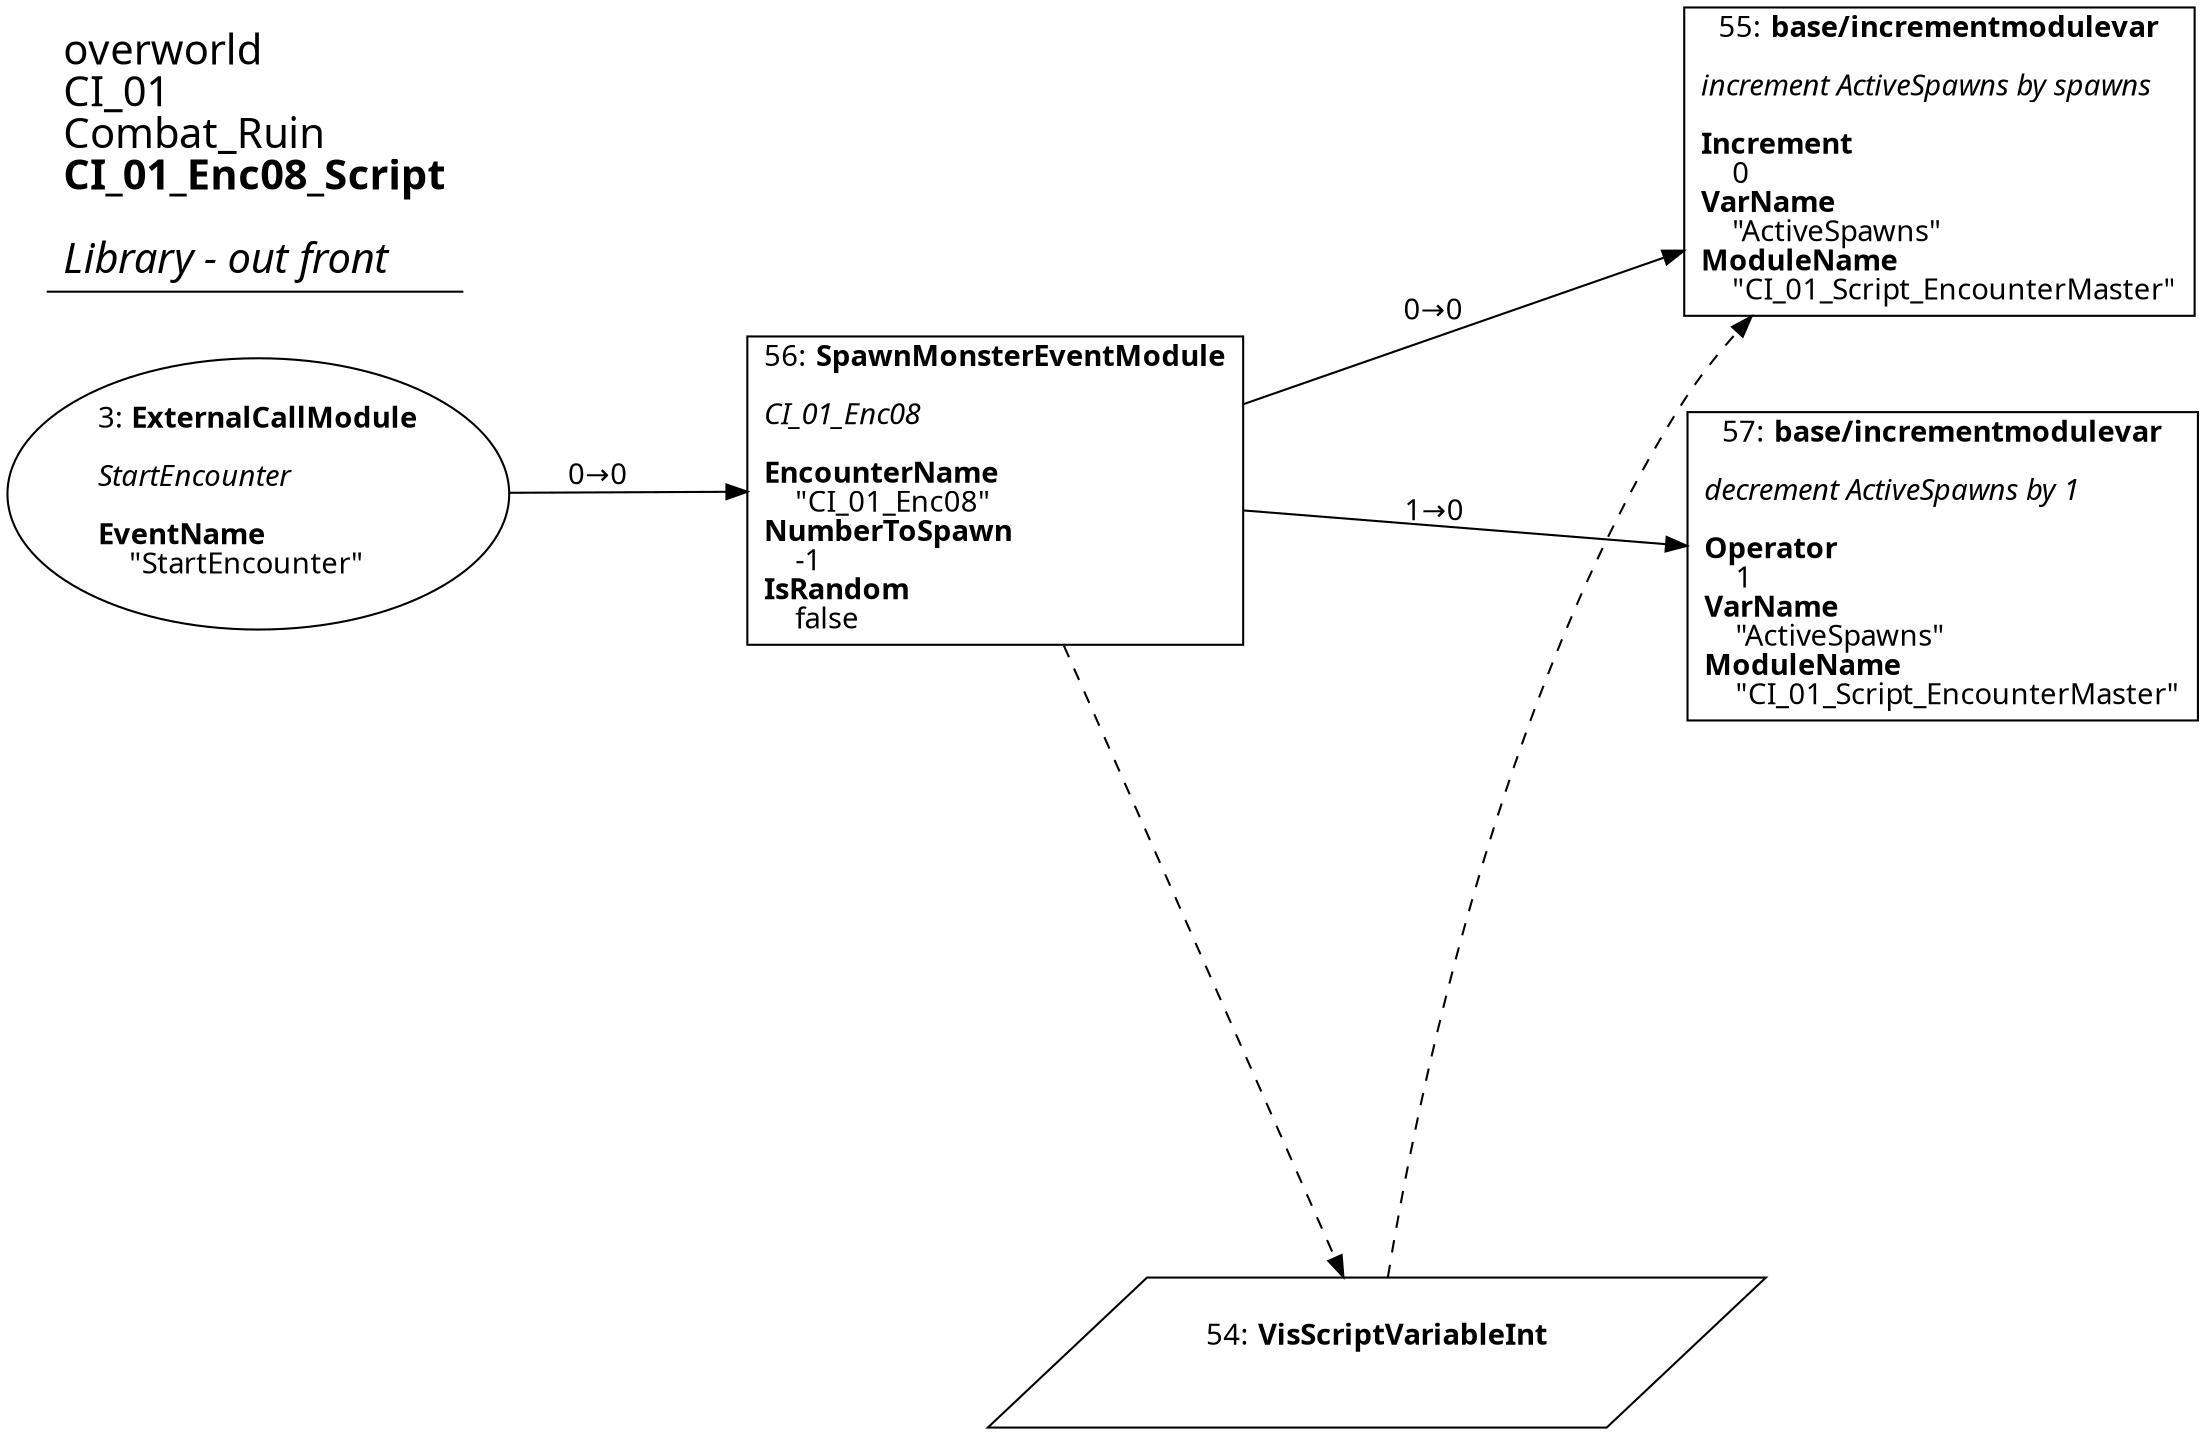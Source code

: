 digraph {
    layout = fdp;
    overlap = prism;
    sep = "+16";
    splines = spline;

    node [ shape = box ];

    graph [ fontname = "Segoe UI" ];
    node [ fontname = "Segoe UI" ];
    edge [ fontname = "Segoe UI" ];

    3 [ label = <3: <b>ExternalCallModule</b><br/><br/><i>StartEncounter<br align="left"/></i><br align="left"/><b>EventName</b><br align="left"/>    &quot;StartEncounter&quot;<br align="left"/>> ];
    3 [ shape = oval ]
    3 [ pos = "-0.335,-0.45600003!" ];
    3 -> 56 [ label = "0→0" ];

    54 [ label = <54: <b>VisScriptVariableInt</b><br/><br/>> ];
    54 [ shape = parallelogram ]
    54 [ pos = "0.0050000004,-0.717!" ];

    55 [ label = <55: <b>base/incrementmodulevar</b><br/><br/><i>increment ActiveSpawns by spawns<br align="left"/></i><br align="left"/><b>Increment</b><br align="left"/>    0<br align="left"/><b>VarName</b><br align="left"/>    &quot;ActiveSpawns&quot;<br align="left"/><b>ModuleName</b><br align="left"/>    &quot;CI_01_Script_EncounterMaster&quot;<br align="left"/>> ];
    55 [ pos = "0.17600001,-0.35500002!" ];
    54 -> 55 [ style = dashed ];

    56 [ label = <56: <b>SpawnMonsterEventModule</b><br/><br/><i>CI_01_Enc08<br align="left"/></i><br align="left"/><b>EncounterName</b><br align="left"/>    &quot;CI_01_Enc08&quot;<br align="left"/><b>NumberToSpawn</b><br align="left"/>    -1<br align="left"/><b>IsRandom</b><br align="left"/>    false<br align="left"/>> ];
    56 [ pos = "-0.11100001,-0.455!" ];
    56 -> 57 [ label = "1→0" ];
    56 -> 55 [ label = "0→0" ];
    56 -> 54 [ style = dashed ];

    57 [ label = <57: <b>base/incrementmodulevar</b><br/><br/><i>decrement ActiveSpawns by 1<br align="left"/></i><br align="left"/><b>Operator</b><br align="left"/>    1<br align="left"/><b>VarName</b><br align="left"/>    &quot;ActiveSpawns&quot;<br align="left"/><b>ModuleName</b><br align="left"/>    &quot;CI_01_Script_EncounterMaster&quot;<br align="left"/>> ];
    57 [ pos = "0.177,-0.47800002!" ];

    title [ pos = "-0.33600003,-0.354!" ];
    title [ shape = underline ];
    title [ label = <<font point-size="20">overworld<br align="left"/>CI_01<br align="left"/>Combat_Ruin<br align="left"/><b>CI_01_Enc08_Script</b><br align="left"/><br/><i>Library - out front</i><br align="left"/></font>> ];
}
